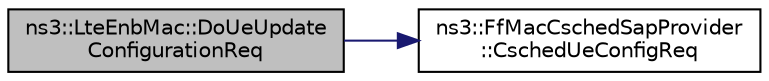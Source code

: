digraph "ns3::LteEnbMac::DoUeUpdateConfigurationReq"
{
 // LATEX_PDF_SIZE
  edge [fontname="Helvetica",fontsize="10",labelfontname="Helvetica",labelfontsize="10"];
  node [fontname="Helvetica",fontsize="10",shape=record];
  rankdir="LR";
  Node1 [label="ns3::LteEnbMac::DoUeUpdate\lConfigurationReq",height=0.2,width=0.4,color="black", fillcolor="grey75", style="filled", fontcolor="black",tooltip="UE Update configuration request function."];
  Node1 -> Node2 [color="midnightblue",fontsize="10",style="solid",fontname="Helvetica"];
  Node2 [label="ns3::FfMacCschedSapProvider\l::CschedUeConfigReq",height=0.2,width=0.4,color="black", fillcolor="white", style="filled",URL="$classns3_1_1_ff_mac_csched_sap_provider.html#a104a8ccff3678bcd34548ea574c380dd",tooltip="CSCHED_UE_CONFIG_REQ."];
}

